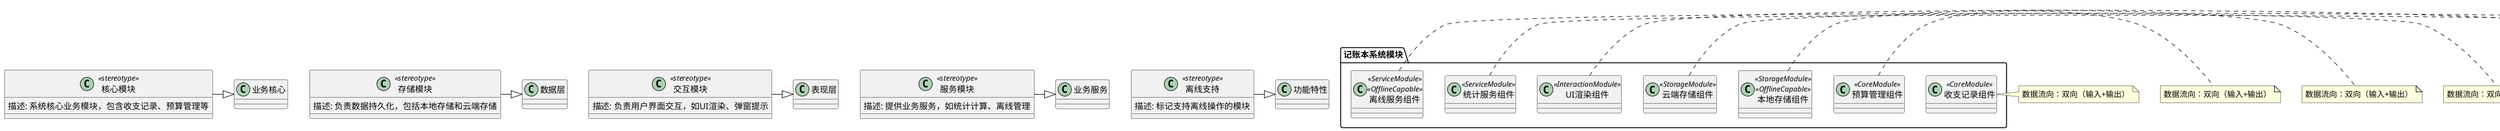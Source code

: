 @startuml 剖面图
' 定义构造型（Stereotype），使用PlantUML支持的格式
class "核心模块" as CoreModule <<stereotype>> {
  描述: 系统核心业务模块，包含收支记录、预算管理等
}

class "存储模块" as StorageModule <<stereotype>> {
  描述: 负责数据持久化，包括本地存储和云端存储
}

class "交互模块" as InteractionModule <<stereotype>> {
  描述: 负责用户界面交互，如UI渲染、弹窗提示
}

class "服务模块" as ServiceModule <<stereotype>> {
  描述: 提供业务服务，如统计计算、离线管理
}

class "离线支持" as OfflineCapable <<stereotype>> {
  描述: 标记支持离线操作的模块
}

' 定义扩展关系（构造型之间的继承/包含）
CoreModule -|> "业务核心"
StorageModule -|> "数据层"
InteractionModule -|> "表现层"
ServiceModule -|> "业务服务"
OfflineCapable -|> "功能特性"

' 系统模块及其构造型应用
package "记账本系统模块" {
  class 收支记录组件 <<CoreModule>>
  class 预算管理组件 <<CoreModule>>
  class 本地存储组件 <<StorageModule>> <<OfflineCapable>>
  class 云端存储组件 <<StorageModule>>
  class UI渲染组件 <<InteractionModule>>
  class 统计服务组件 <<ServiceModule>>
  class 离线服务组件 <<ServiceModule>> <<OfflineCapable>>
}

' 标注模块数据流向（使用注释补充）
note right of 收支记录组件: 数据流向：双向（输入+输出）
note right of 预算管理组件: 数据流向：双向（输入+输出）
note right of 本地存储组件: 数据流向：双向（输入+输出）
note right of 云端存储组件: 数据流向：双向（输入+输出）
note right of UI渲染组件: 数据流向：输出（仅展示数据）
note right of 统计服务组件: 数据流向：输入（仅处理数据）
note right of 离线服务组件: 数据流向：双向（输入+输出）
@enduml